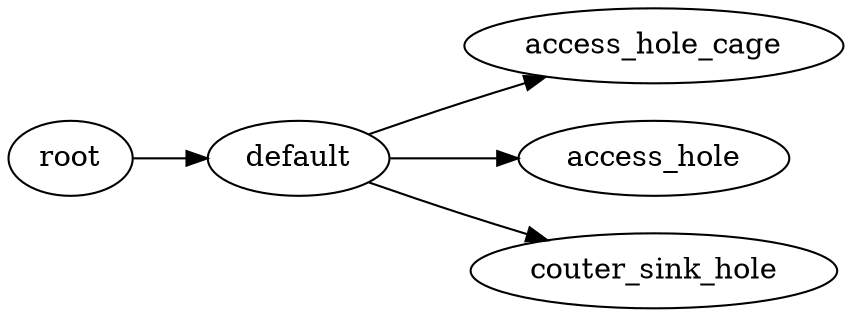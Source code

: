 digraph default {
	graph [rankdir=LR]
	root_1 [label=root href="javascript:s=&quot;\(\)\nNone&quot;; console.log(s); alert(s);"]
	default_2 [label=default href="javascript:s=&quot;\(&#x27;default&#x27;,\)\nCountersinkAccessHole&quot;; console.log(s); alert(s);" tooltip=CountersinkAccessHole]
	access_hole_cage_3 [label=access_hole_cage href="javascript:s=&quot;\(&#x27;default&#x27;,\ &#x27;access_hole_cage&#x27;\)\nCylinder&quot;; console.log(s); alert(s);" tooltip=Cylinder]
	access_hole_4 [label=access_hole href="javascript:s=&quot;\(&#x27;default&#x27;,\ &#x27;access_hole&#x27;\)\nCylinder&quot;; console.log(s); alert(s);" tooltip=Cylinder]
	couter_sink_hole_5 [label=couter_sink_hole href="javascript:s=&quot;\(&#x27;default&#x27;,\ &#x27;couter_sink_hole&#x27;\)\nCone&quot;; console.log(s); alert(s);" tooltip=Cone]
	root_1 -> default_2
	default_2 -> access_hole_cage_3
	default_2 -> access_hole_4
	default_2 -> couter_sink_hole_5
}
